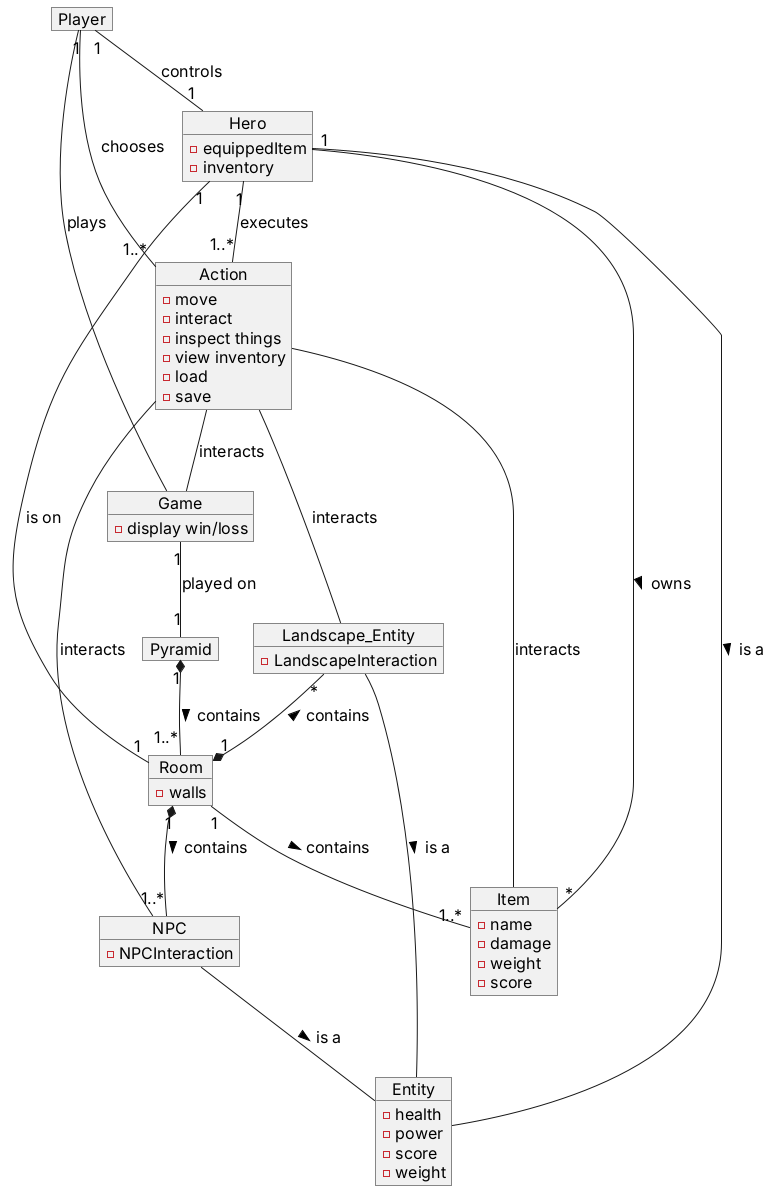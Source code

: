 @startuml Domain Model
skinparam DefaultFontName Inter
skinparam DefaultFontSize 16
skinparam DefaultFontStyle bold
skinparam ArrowThickness 1
hide empty members

object "Hero" as Main_Character {
  - equippedItem
  - inventory
}
object Game{
-display win/loss
}
object Player{
}
object Landscape_Entity{
   -LandscapeInteraction
}
object Entity {
  - health
  - power
  - score
  - weight
}
object Action{
  -move 
  -interact
  -inspect things
  -view inventory
  -load
  -save


}
object Item {
  - name
  - damage 
  - weight 
  - score
}
object NPC {
  -NPCInteraction
}
object Pyramid {
}
object Room {
   - walls
}
Room "1"-- "1..*" Item : contains >
Pyramid "1"*--"1..*" Room: contains >
Room "1"*-- "1..*" NPC : contains >
Game "1"--"1" Pyramid: played on
Main_Character "1"--"*" Item: owns >
Entity -- Main_Character: is a <
NPC -- Entity: is a >
Landscape_Entity -- Entity: is a >
Landscape_Entity "*"--*"1" Room: contains <
Main_Character "1" -- "1" Room: is on
Player "1"--"1" Main_Character: controls
Player -- Game: plays
Player "1"--"1..*" Action: chooses
Main_Character "1"--"1..*" Action: executes
Action -- Game: interacts
Action -- NPC: interacts
Action -- Landscape_Entity: interacts
Action -- Item: interacts

@enduml
